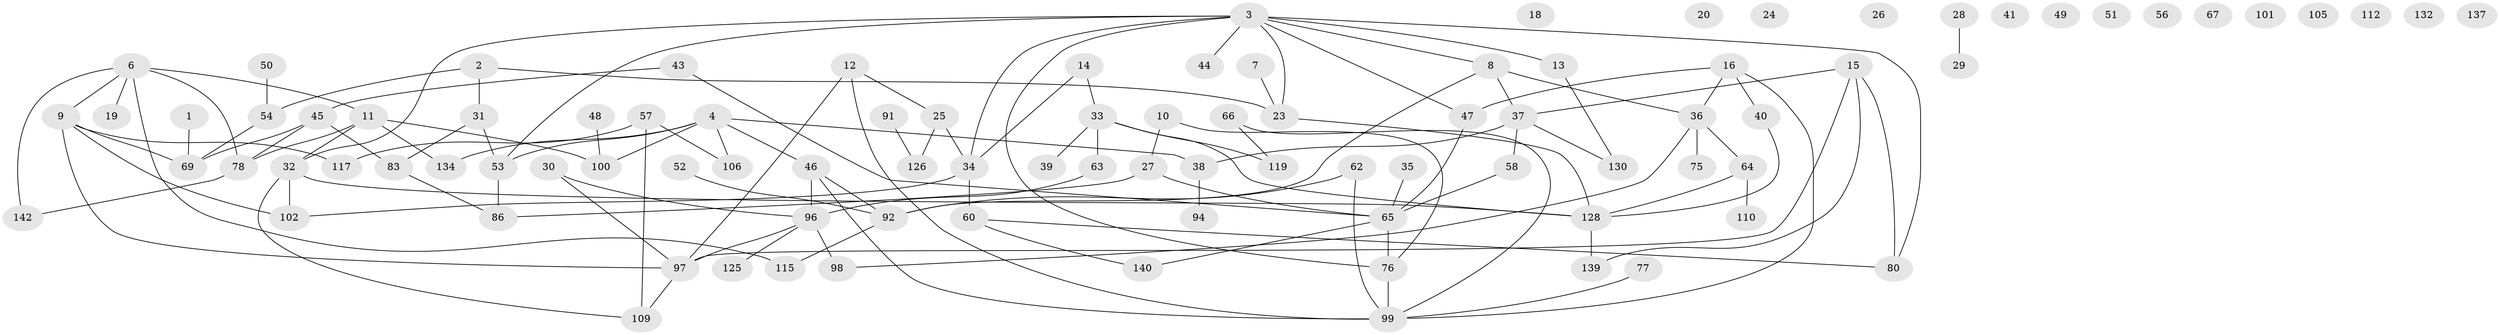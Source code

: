 // original degree distribution, {1: 0.20689655172413793, 3: 0.18620689655172415, 5: 0.08275862068965517, 2: 0.30344827586206896, 6: 0.013793103448275862, 4: 0.11724137931034483, 0: 0.08275862068965517, 7: 0.006896551724137931}
// Generated by graph-tools (version 1.1) at 2025/41/03/06/25 10:41:24]
// undirected, 95 vertices, 122 edges
graph export_dot {
graph [start="1"]
  node [color=gray90,style=filled];
  1 [super="+42"];
  2 [super="+5"];
  3 [super="+93"];
  4 [super="+79"];
  6 [super="+22"];
  7 [super="+70"];
  8 [super="+84"];
  9 [super="+95"];
  10 [super="+55"];
  11 [super="+133"];
  12;
  13 [super="+21"];
  14;
  15 [super="+17"];
  16 [super="+85"];
  18;
  19 [super="+103"];
  20;
  23 [super="+82"];
  24;
  25 [super="+90"];
  26;
  27 [super="+138"];
  28;
  29;
  30;
  31 [super="+87"];
  32 [super="+121"];
  33 [super="+61"];
  34 [super="+59"];
  35;
  36 [super="+141"];
  37 [super="+81"];
  38 [super="+108"];
  39;
  40;
  41;
  43;
  44 [super="+129"];
  45 [super="+104"];
  46 [super="+145"];
  47;
  48 [super="+68"];
  49;
  50;
  51 [super="+135"];
  52;
  53 [super="+71"];
  54 [super="+111"];
  56;
  57;
  58;
  60 [super="+116"];
  62;
  63;
  64 [super="+74"];
  65 [super="+88"];
  66 [super="+73"];
  67;
  69 [super="+72"];
  75;
  76 [super="+127"];
  77;
  78 [super="+89"];
  80;
  83 [super="+143"];
  86;
  91 [super="+123"];
  92 [super="+131"];
  94;
  96 [super="+107"];
  97 [super="+120"];
  98 [super="+118"];
  99 [super="+124"];
  100;
  101 [super="+113"];
  102 [super="+114"];
  105;
  106;
  109 [super="+122"];
  110;
  112;
  115;
  117;
  119;
  125;
  126;
  128 [super="+136"];
  130;
  132;
  134 [super="+144"];
  137;
  139;
  140;
  142;
  1 -- 69;
  2 -- 31;
  2 -- 54;
  2 -- 23;
  3 -- 32;
  3 -- 47;
  3 -- 13;
  3 -- 80;
  3 -- 34;
  3 -- 53;
  3 -- 23;
  3 -- 8;
  3 -- 44;
  3 -- 76;
  4 -- 100;
  4 -- 106;
  4 -- 53;
  4 -- 38;
  4 -- 134;
  4 -- 46;
  6 -- 115;
  6 -- 142;
  6 -- 9;
  6 -- 11;
  6 -- 78;
  6 -- 19;
  7 -- 23;
  8 -- 36;
  8 -- 37;
  8 -- 92;
  9 -- 97;
  9 -- 69;
  9 -- 117;
  9 -- 102;
  10 -- 76;
  10 -- 27;
  11 -- 32;
  11 -- 78;
  11 -- 134;
  11 -- 100;
  12 -- 25;
  12 -- 97;
  12 -- 99;
  13 -- 130;
  14 -- 33;
  14 -- 34;
  15 -- 80;
  15 -- 139;
  15 -- 37;
  15 -- 97;
  16 -- 47;
  16 -- 99;
  16 -- 40;
  16 -- 36;
  23 -- 128;
  25 -- 126;
  25 -- 34;
  27 -- 65;
  27 -- 86;
  28 -- 29;
  30 -- 97;
  30 -- 96;
  31 -- 83;
  31 -- 53;
  32 -- 102;
  32 -- 109;
  32 -- 128;
  33 -- 63;
  33 -- 119;
  33 -- 128;
  33 -- 39;
  34 -- 60;
  34 -- 102;
  35 -- 65;
  36 -- 75;
  36 -- 64;
  36 -- 98;
  37 -- 130;
  37 -- 58;
  37 -- 38;
  38 -- 94;
  40 -- 128;
  43 -- 45;
  43 -- 65;
  45 -- 69;
  45 -- 83;
  45 -- 78;
  46 -- 96;
  46 -- 99;
  46 -- 92;
  47 -- 65;
  48 -- 100;
  50 -- 54;
  52 -- 92;
  53 -- 86;
  54 -- 69 [weight=2];
  57 -- 106;
  57 -- 117;
  57 -- 109;
  58 -- 65;
  60 -- 140;
  60 -- 80;
  62 -- 92;
  62 -- 99;
  63 -- 96;
  64 -- 128;
  64 -- 110;
  65 -- 140;
  65 -- 76;
  66 -- 99;
  66 -- 119;
  76 -- 99;
  77 -- 99;
  78 -- 142;
  83 -- 86;
  91 -- 126;
  92 -- 115;
  96 -- 97;
  96 -- 125;
  96 -- 98;
  97 -- 109;
  128 -- 139;
}
